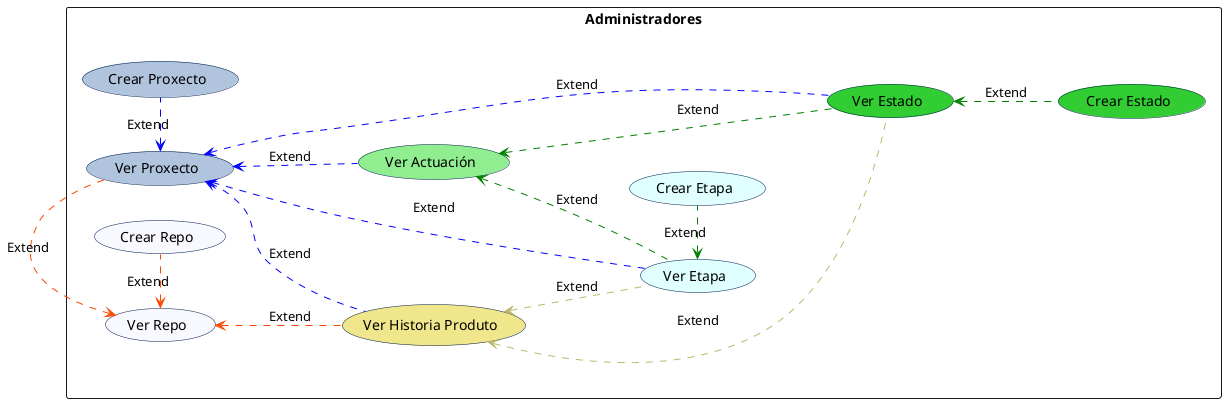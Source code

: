 @startuml CUAdmin

' ######################################################################################
' ## Estilos
' ######################################################################################
left to right direction

skinparam actor {
    Style awesome

    BackgroundColor #ccddff
    BorderColor #001a4d
}

skinparam usecase {
    BorderColor #001a4d
    ArrowColor Blue
}

' ######################################################################################
' ## Diagrama
' ######################################################################################

rectangle "Administradores" {
    ' Casos de uso
    usecase "Ver Proxecto" as VerProxectoAdmin #LightSteelBlue
    usecase "Crear Proxecto" as CrearProxectoAdmin #LightSteelBlue

    usecase "Ver Historia Produto" as VerHProdutoAdmin #Khaki

    usecase "Ver Actuación" as VerActuacionAdmin #LightGreen

    usecase "Ver Estado" as VerEstadoAdmin #LimeGreen
    usecase "Crear Estado" as CrearEstadoAdmin #LimeGreen

    usecase "Ver Repo" as VerRepoAdmin #GhostWhite
    usecase "Crear Repo" as CrearRepoAdmin #GhostWhite

    usecase "Ver Etapa" as VerEtapaAdmin #LightCyan
    usecase "Crear Etapa" as CrearEtapaAdmin #LightCyan
}

' ######################################################################################
' ## Relacións Casos de uso
' ######################################################################################
' Proxecto
VerProxectoAdmin <. CrearProxectoAdmin : Extend

' Repos
VerRepoAdmin <. VerProxectoAdmin #OrangeRed : Extend
VerRepoAdmin <. VerHProdutoAdmin #OrangeRed : Extend
VerRepoAdmin <. CrearRepoAdmin #OrangeRed : Extend

' Historias Produto
VerProxectoAdmin <.. VerHProdutoAdmin : Extend

' Actuacións
VerProxectoAdmin <.. VerActuacionAdmin : Extend

' Estados
VerEstadoAdmin <.. CrearEstadoAdmin #Green : Extend

VerProxectoAdmin <... VerEstadoAdmin #Blue : Extend
VerHProdutoAdmin <... VerEstadoAdmin #DarkKhaki : Extend
VerActuacionAdmin <... VerEstadoAdmin #Green : Extend

' Estapas
VerEtapaAdmin <. CrearEtapaAdmin #Green : Extend

VerProxectoAdmin <.. VerEtapaAdmin #Blue : Extend
VerHProdutoAdmin <.. VerEtapaAdmin #DarkKhaki : Extend
VerActuacionAdmin <.. VerEtapaAdmin #Green : Extend

@enduml

